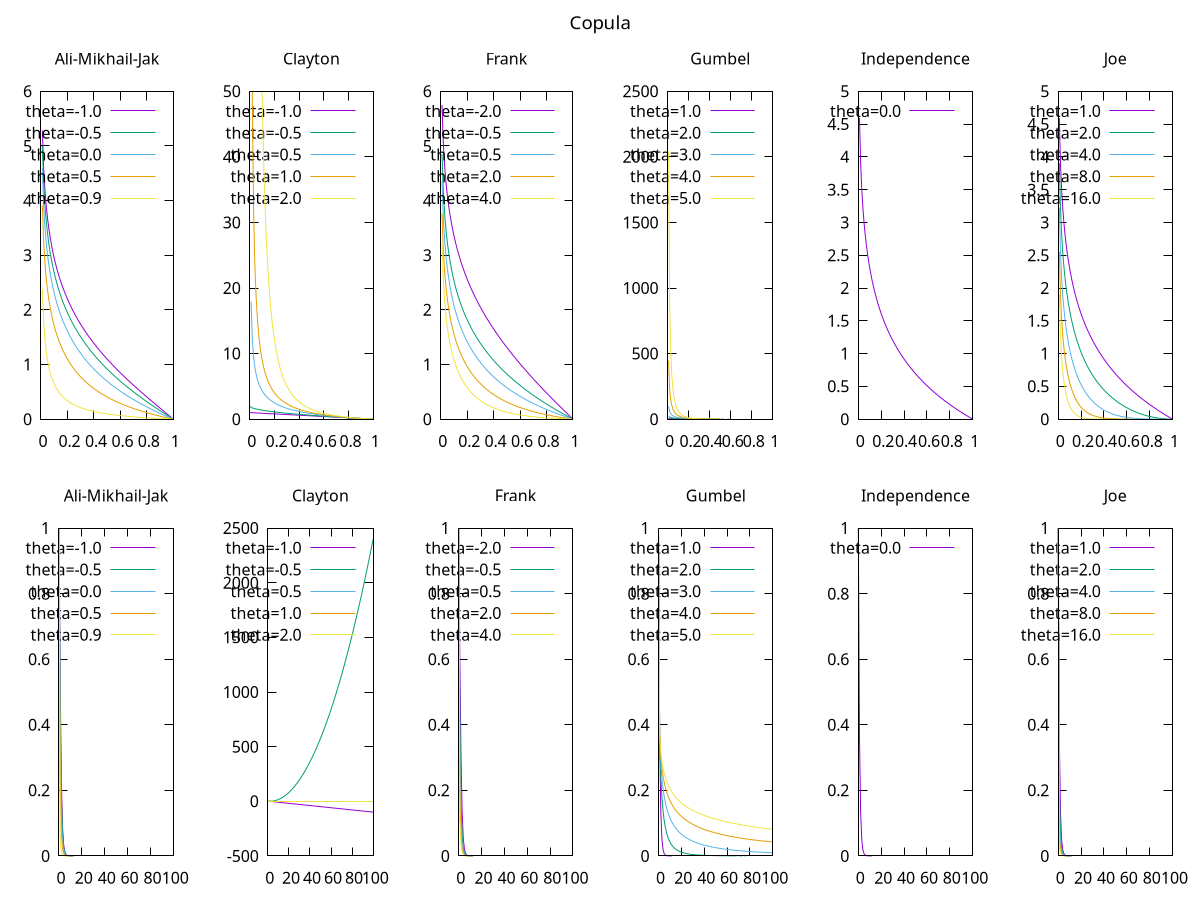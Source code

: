 #!/bin/gnuplot

alimikhail(t,theta) = log((1-theta*(1-t))/t)
clayton(t,theta) = 1./theta*(t**(-theta)-1)
frank(t,theta) = -log((exp(-theta*t)-1)/(exp(-theta)-1))
gumbel(t,theta) = (-log(t))**theta
independent(t,theta) = -log(t)
joe(t,theta) = -log(1-(1-t)**theta)

ialimikhail(t,theta) = (1-theta)/(exp(t)-theta)
iclayton(t,theta) = (1+theta*t)**(-1./theta)
ifrank(t,theta) = -1./theta*log(1+exp(-t)*(exp(-theta)-1))
igumbel(t,theta) = exp(-t**(1./theta))
iindependent(t,theta) = exp(-t)
ijoe(t,theta) = 1-(1-exp(-t))**(1./theta)


options_alimikhail="-1.0 -0.5 0.0 0.5 0.9"
options_clayton="-1.0 -0.5 0.5 1.0 2.0"
options_frank="-2.0 -0.5 0.5 2.0 4.0"
options_gumbel="1.0 2.0 3.0 4.0 5.0"
options_independent="0.0"
options_joe="1.0 2.0 4.0 8.0 16.0"

set multiplot layout 2, 6 title "Copula" font ",14"
set xrange [0:1]

set title "Ali-Mikhail-Jak"
options = options_alimikhail
plot for [i=1:words(options)] alimikhail(x,word(options_alimikhail,i)) ti sprintf("theta=%s",word(options,i))

set title "Clayton"
options = options_clayton
set yrange [0:50]
plot for [i=1:words(options)] clayton(x,word(options,i)) ti sprintf("theta=%s",word(options,i))
unset yrange

set title "Frank"
options = options_frank
plot for [i=1:words(options)] frank(x,word(options,i)) ti sprintf("theta=%s",word(options,i))

set title "Gumbel"
options = options_gumbel
plot for [i=1:words(options)] gumbel(x,word(options,i)) ti sprintf("theta=%s",word(options,i))

set title "Independence"
options = options_independent
plot for [i=1:words(options)] independent(x,word(options,i)) ti sprintf("theta=%s",word(options,i))

set title "Joe"
options = options_joe
plot for [i=1:words(options)] joe(x,word(options,i)) ti sprintf("theta=%s",word(options,i))

#unset multiplot


#options="0.5 1.0 2.0 4.0"
#set multiplot layout 2, 3 title "Copula" font ",14"
set xrange [0:100]

set title "Ali-Mikhail-Jak"
options = options_alimikhail
plot for [i=1:words(options)] ialimikhail(x,word(options,i)) ti sprintf("theta=%s",word(options,i))

set title "Clayton"
options = options_clayton
plot for [i=1:words(options)] iclayton(x,word(options,i)) ti sprintf("theta=%s",word(options,i))

set title "Frank"
options = options_frank
plot for [i=1:words(options)] ifrank(x,word(options,i)) ti sprintf("theta=%s",word(options,i))

set title "Gumbel"
options = options_gumbel
plot for [i=1:words(options)] igumbel(x,word(options,i)) ti sprintf("theta=%s",word(options,i))

set title "Independence"
options = options_independent
plot for [i=1:words(options)] iindependent(x,word(options,i)) ti sprintf("theta=%s",word(options,i))

set title "Joe"
options = options_joe
plot for [i=1:words(options)] ijoe(x,word(options,i)) ti sprintf("theta=%s",word(options,i))

unset multiplot
